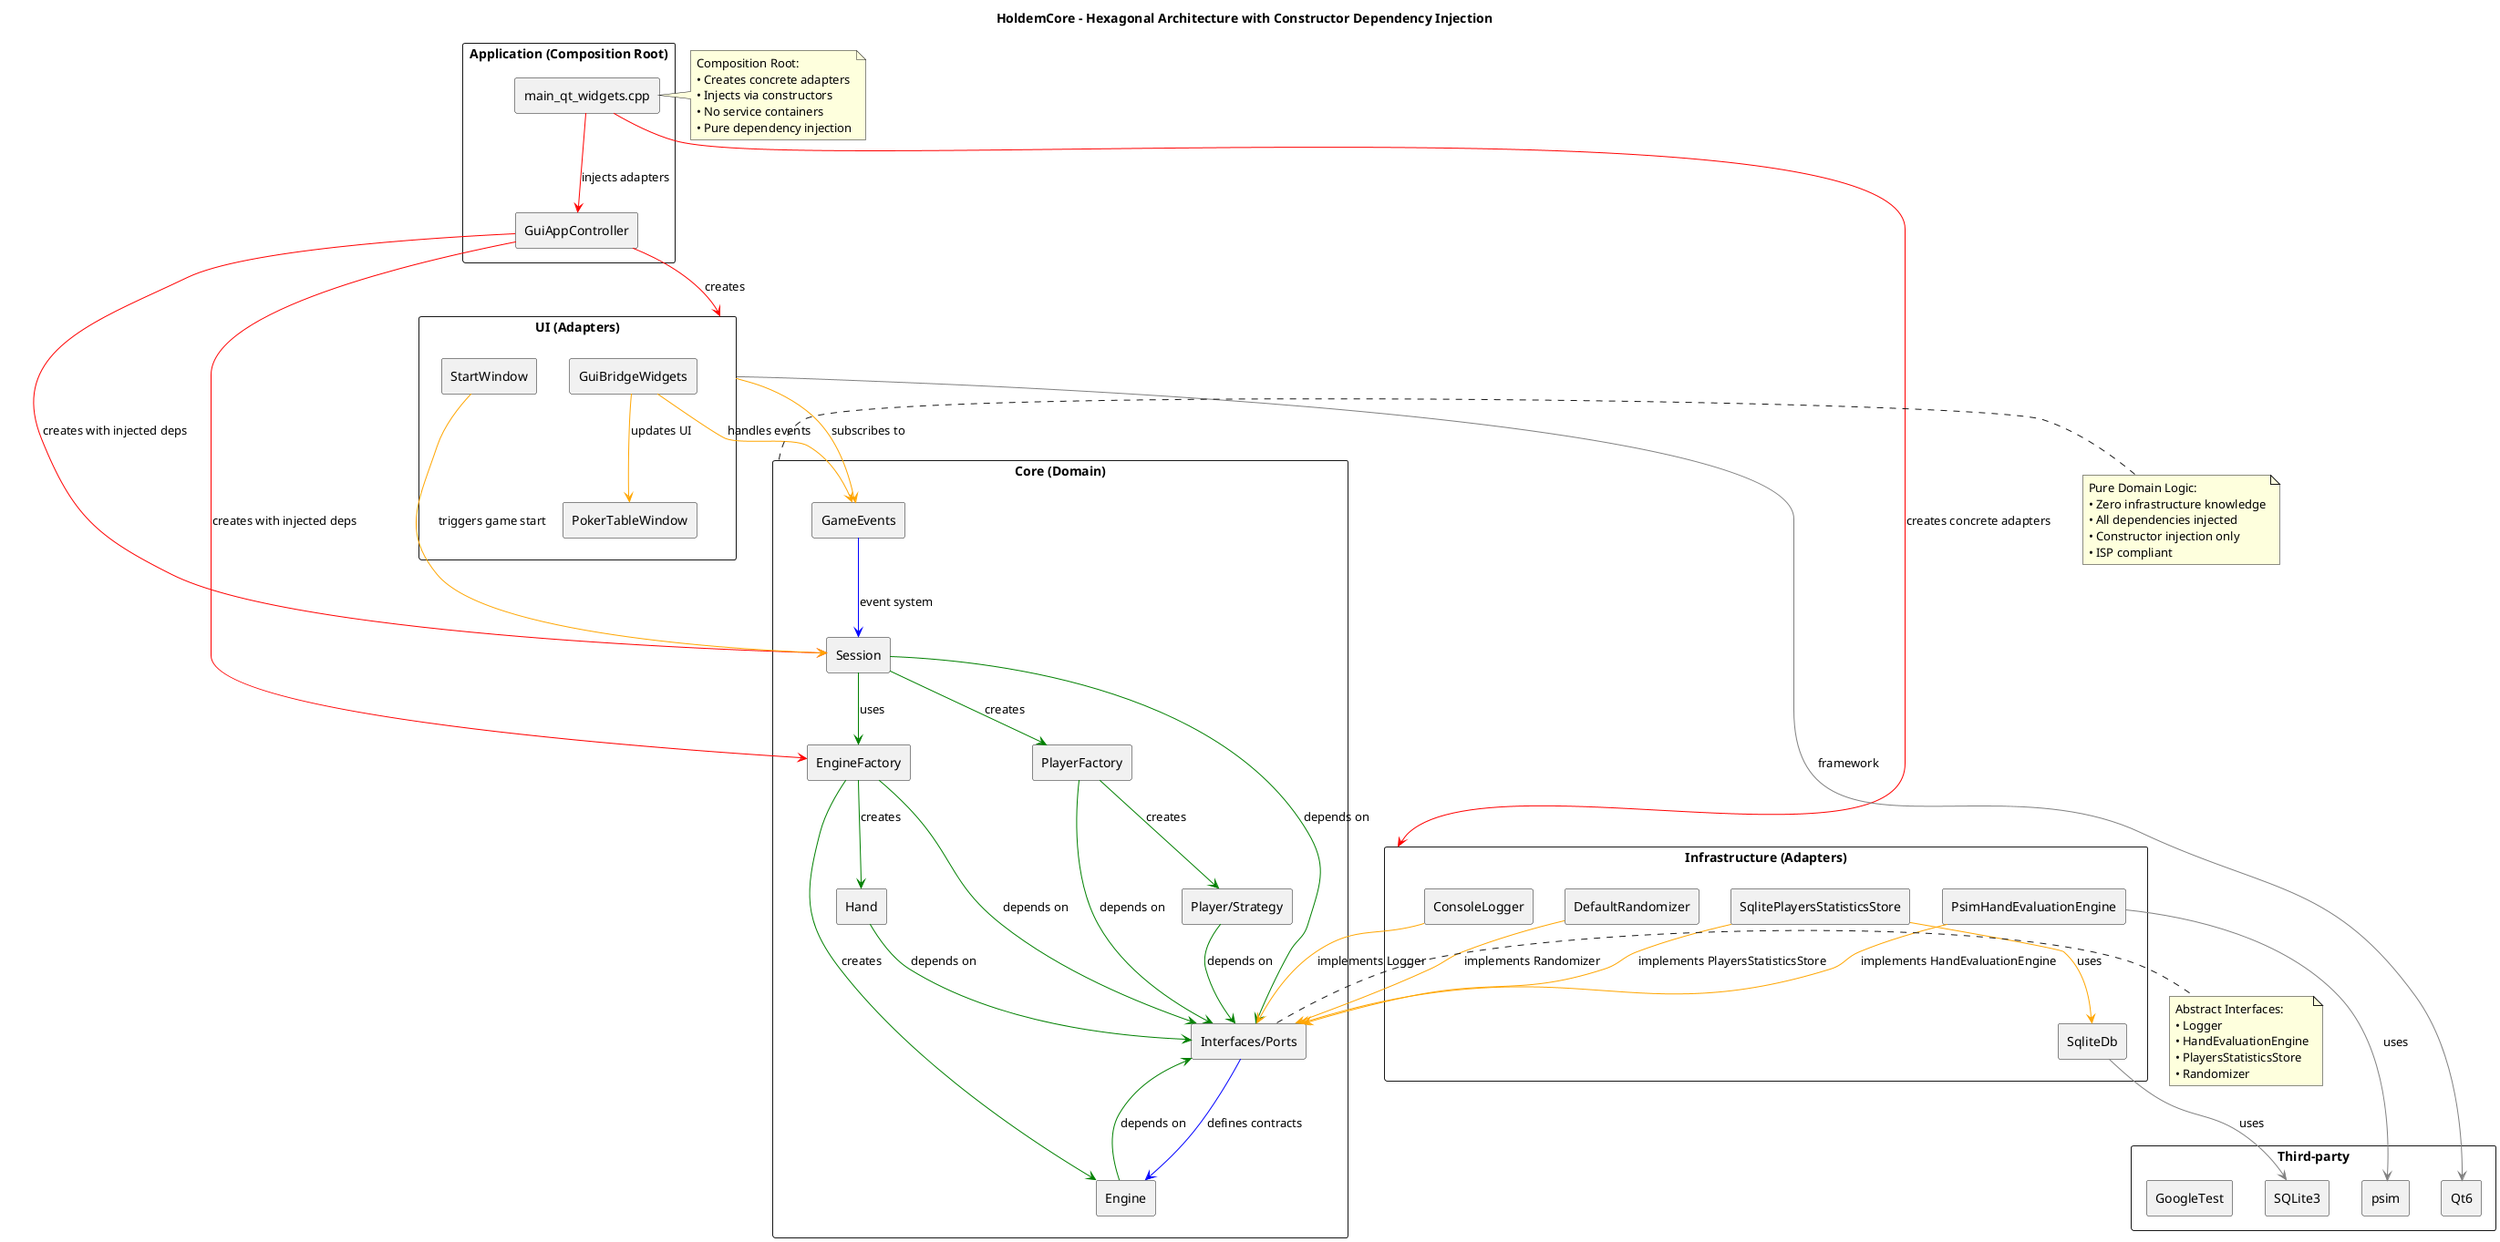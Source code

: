@startuml
title HoldemCore – Hexagonal Architecture with Constructor Dependency Injection

skinparam packageStyle rectangle
skinparam shadowing false
skinparam componentStyle rectangle

package "Core (Domain)" as Core {
  [Engine] as Engine
  [GameEvents] as GameEvents
  [Session] as Session
  [EngineFactory] as EngineFactory
  [Player/Strategy] as PlayerStrategy
  [PlayerFactory] as PlayerFactory
  [Hand] as Hand
  [Interfaces/Ports] as Ports
}

package "Application (Composition Root)" as App {
  [main_qt_widgets.cpp] as Main
  [GuiAppController] as GuiController
}

package "Infrastructure (Adapters)" as Infra {
  [ConsoleLogger] as ConsoleLogger
  [SqlitePlayersStatisticsStore] as SqliteStore
  [PsimHandEvaluationEngine] as PsimEngine
  [DefaultRandomizer] as DefaultRandomizer
  [SqliteDb] as SqliteDb
}

package "UI (Adapters)" as UI {
  [StartWindow] as StartWindow
  [PokerTableWindow] as TableWindow
  [GuiBridgeWidgets] as Bridge
}

package "Third-party" as ThirdParty {
  [SQLite3] as SQLite3
  [psim] as psim
  [Qt6] as Qt6
  [GoogleTest] as GoogleTest
}

' Core Domain Relationships
Ports -[#0000FF]-> Engine : defines contracts
GameEvents -[#0000FF]-> Session : event system
Session -[#green]-> EngineFactory : uses
Session -[#green]-> PlayerFactory : creates
EngineFactory -[#green]-> Hand : creates
EngineFactory -[#green]-> Engine : creates
PlayerFactory -[#green]-> PlayerStrategy : creates
Engine -[#green]-> Ports : depends on
Hand -[#green]-> Ports : depends on
PlayerStrategy -[#green]-> Ports : depends on
Session -[#green]-> Ports : depends on
EngineFactory -[#green]-> Ports : depends on
PlayerFactory -[#green]-> Ports : depends on

' Application Layer (Composition Root & Direct DI)
Main -[#red]-> Infra : creates concrete adapters
Main -[#red]-> GuiController : injects adapters
GuiController -[#red]-> Session : creates with injected deps
GuiController -[#red]-> EngineFactory : creates with injected deps
GuiController -[#red]-> UI : creates

' Infrastructure Adapters (implement core interfaces)
ConsoleLogger -[#orange]-> Ports : implements Logger
SqliteStore -[#orange]-> Ports : implements PlayersStatisticsStore  
PsimEngine -[#orange]-> Ports : implements HandEvaluationEngine
DefaultRandomizer -[#orange]-> Ports : implements Randomizer
SqliteStore -[#orange]-> SqliteDb : uses

' UI Adapters
UI -[#orange]-> GameEvents : subscribes to
StartWindow -[#orange]-> Session : triggers game start
Bridge -[#orange]-> GameEvents : handles events
Bridge -[#orange]-> TableWindow : updates UI

' Third-party Dependencies
SqliteDb -[#gray]-> SQLite3 : uses
PsimEngine -[#gray]-> psim : uses  
UI -[#gray]-> Qt6 : framework

' Constructor Dependency Injection Flow
note right of Main : Composition Root:\n• Creates concrete adapters\n• Injects via constructors\n• No service containers\n• Pure dependency injection
note right of Ports : Abstract Interfaces:\n• Logger\n• HandEvaluationEngine\n• PlayersStatisticsStore\n• Randomizer
note right of Core : Pure Domain Logic:\n• Zero infrastructure knowledge\n• All dependencies injected\n• Constructor injection only\n• ISP compliant

@enduml
